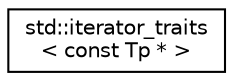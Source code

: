 digraph "Graphical Class Hierarchy"
{
  edge [fontname="Helvetica",fontsize="10",labelfontname="Helvetica",labelfontsize="10"];
  node [fontname="Helvetica",fontsize="10",shape=record];
  rankdir="LR";
  Node1 [label="std::iterator_traits\l\< const Tp * \>",height=0.2,width=0.4,color="black", fillcolor="white", style="filled",URL="$structstd_1_1iterator__traits_3_01const_01Tp_01_5_01_4.html",tooltip="Partial specialization for const pointer types. "];
}
